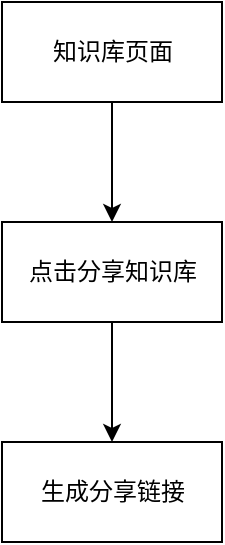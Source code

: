 <mxfile version="14.8.2" type="device"><diagram id="cwqc4YW1cSqWRb4hrk3t" name="Page-1"><mxGraphModel dx="1178" dy="627" grid="1" gridSize="10" guides="1" tooltips="1" connect="1" arrows="1" fold="1" page="1" pageScale="1" pageWidth="827" pageHeight="1169" math="0" shadow="0"><root><mxCell id="0"/><mxCell id="1" parent="0"/><mxCell id="eQjJCunVY26l9d6X9LRf-4" style="edgeStyle=orthogonalEdgeStyle;rounded=0;orthogonalLoop=1;jettySize=auto;html=1;entryX=0.5;entryY=0;entryDx=0;entryDy=0;" edge="1" parent="1" source="eQjJCunVY26l9d6X9LRf-1" target="eQjJCunVY26l9d6X9LRf-2"><mxGeometry relative="1" as="geometry"/></mxCell><mxCell id="eQjJCunVY26l9d6X9LRf-1" value="知识库页面" style="html=1;" vertex="1" parent="1"><mxGeometry x="350" y="240" width="110" height="50" as="geometry"/></mxCell><mxCell id="eQjJCunVY26l9d6X9LRf-5" style="edgeStyle=orthogonalEdgeStyle;rounded=0;orthogonalLoop=1;jettySize=auto;html=1;" edge="1" parent="1" source="eQjJCunVY26l9d6X9LRf-2" target="eQjJCunVY26l9d6X9LRf-3"><mxGeometry relative="1" as="geometry"/></mxCell><mxCell id="eQjJCunVY26l9d6X9LRf-2" value="点击分享知识库" style="html=1;" vertex="1" parent="1"><mxGeometry x="350" y="350" width="110" height="50" as="geometry"/></mxCell><mxCell id="eQjJCunVY26l9d6X9LRf-3" value="生成分享链接" style="html=1;" vertex="1" parent="1"><mxGeometry x="350" y="460" width="110" height="50" as="geometry"/></mxCell></root></mxGraphModel></diagram></mxfile>